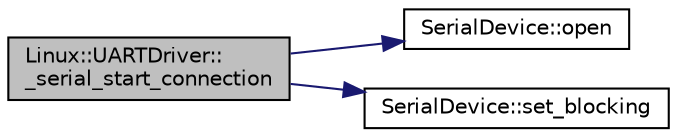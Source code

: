 digraph "Linux::UARTDriver::_serial_start_connection"
{
 // INTERACTIVE_SVG=YES
  edge [fontname="Helvetica",fontsize="10",labelfontname="Helvetica",labelfontsize="10"];
  node [fontname="Helvetica",fontsize="10",shape=record];
  rankdir="LR";
  Node1 [label="Linux::UARTDriver::\l_serial_start_connection",height=0.2,width=0.4,color="black", fillcolor="grey75", style="filled", fontcolor="black"];
  Node1 -> Node2 [color="midnightblue",fontsize="10",style="solid",fontname="Helvetica"];
  Node2 [label="SerialDevice::open",height=0.2,width=0.4,color="black", fillcolor="white", style="filled",URL="$classSerialDevice.html#aaad60303d5def2e5abf4b9988e74ff2d"];
  Node1 -> Node3 [color="midnightblue",fontsize="10",style="solid",fontname="Helvetica"];
  Node3 [label="SerialDevice::set_blocking",height=0.2,width=0.4,color="black", fillcolor="white", style="filled",URL="$classSerialDevice.html#a3b3ba391824a7d8bacd54dd2ee7a6cd7"];
}
